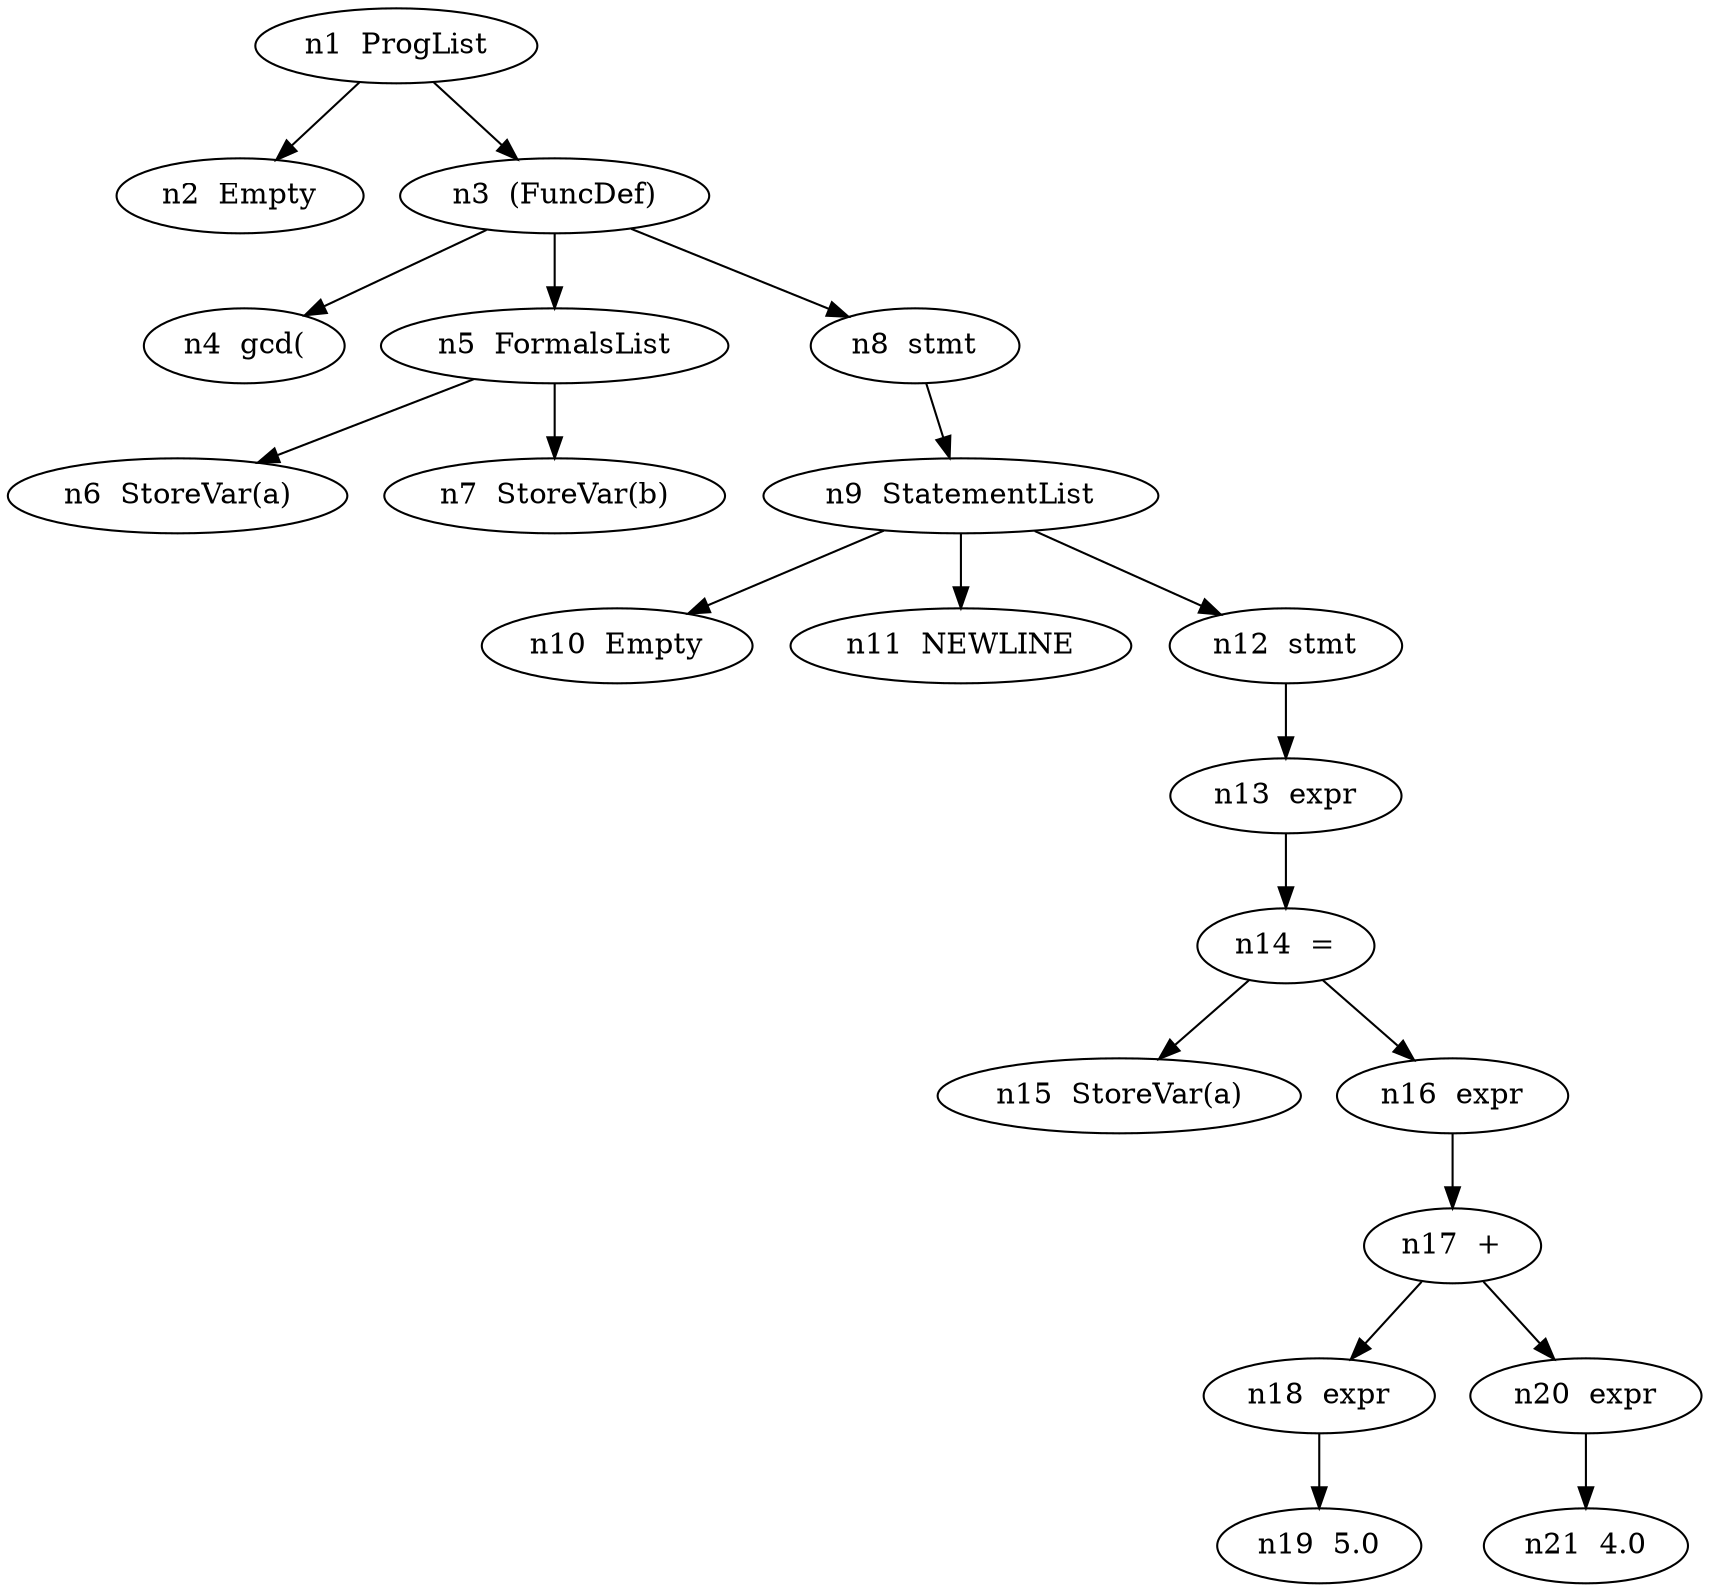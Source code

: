 // Compilador
digraph {
	n1 [label="n1  ProgList"]
	n2 [label="n2  Empty"]
		n1 -> n2
	n3 [label="n3  (FuncDef)"]
	n4 [label="n4  gcd("]
	n5 [label="n5  FormalsList"]
	n6 [label="n6  StoreVar(a)"]
		n5 -> n6
	n7 [label="n7  StoreVar(b)"]
		n5 -> n7
	n9 [label="n9  StatementList"]
	n10 [label="n10  Empty"]
		n9 -> n10
	n11 [label="n11  NEWLINE"]
		n9 -> n11
	n14 [label="n14  ="]
	n15 [label="n15  StoreVar(a)"]
	n17 [label="n17  +"]
	n19 [label="n19  5.0"]
		n18 -> n19
	n18 [label="n18  expr"]
	n21 [label="n21  4.0"]
		n20 -> n21
	n20 [label="n20  expr"]
		n17 -> n18
		n17 -> n20
		n16 -> n17
	n16 [label="n16  expr"]
		n14 -> n15
		n14 -> n16
		n13 -> n14
	n13 [label="n13  expr"]
		n12 -> n13
	n12 [label="n12  stmt"]
		n9 -> n12
		n8 -> n9
	n8 [label="n8  stmt"]
		n3 -> n4
		n3 -> n5
		n3 -> n8
		n1 -> n3
}